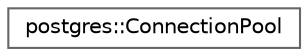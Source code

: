 digraph "Graphical Class Hierarchy"
{
 // LATEX_PDF_SIZE
  bgcolor="transparent";
  edge [fontname=Helvetica,fontsize=10,labelfontname=Helvetica,labelfontsize=10];
  node [fontname=Helvetica,fontsize=10,shape=box,height=0.2,width=0.4];
  rankdir="LR";
  Node0 [id="Node000000",label="postgres::ConnectionPool",height=0.2,width=0.4,color="grey40", fillcolor="white", style="filled",URL="$classpostgres_1_1_connection_pool.html",tooltip="Класс для управления пулом соединений с базой данных."];
}
